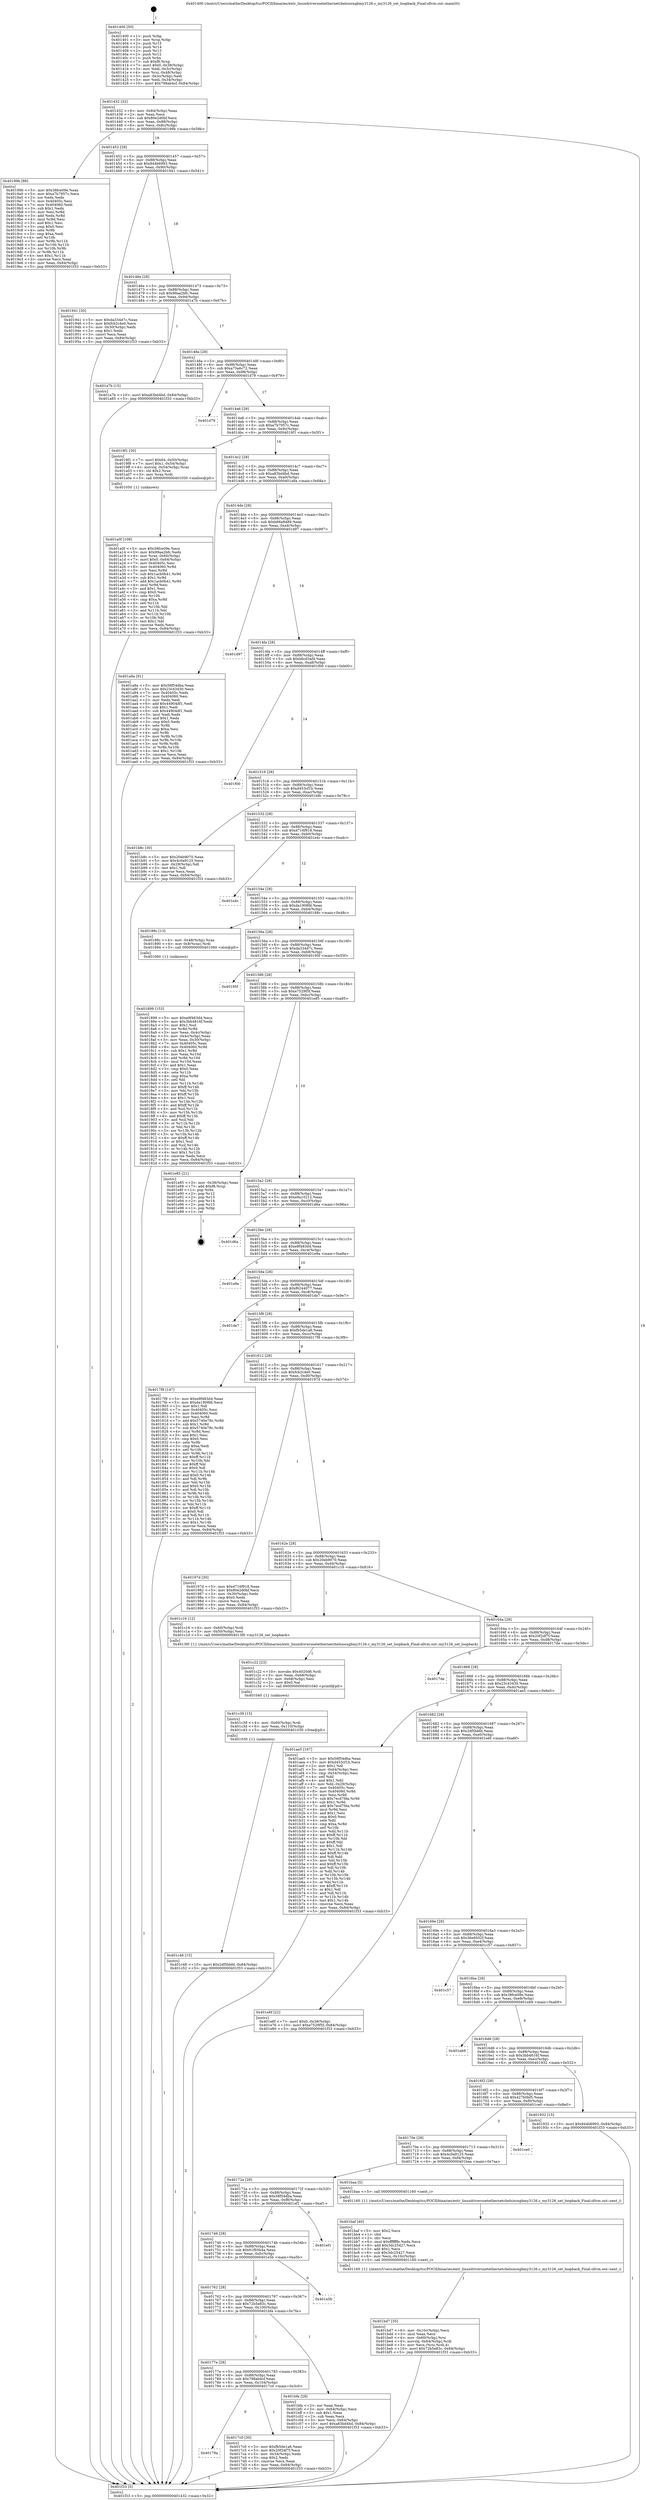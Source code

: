 digraph "0x401400" {
  label = "0x401400 (/mnt/c/Users/mathe/Desktop/tcc/POCII/binaries/extr_linuxdriversnetethernetchelsiocxgbmy3126.c_my3126_set_loopback_Final-ollvm.out::main(0))"
  labelloc = "t"
  node[shape=record]

  Entry [label="",width=0.3,height=0.3,shape=circle,fillcolor=black,style=filled]
  "0x401432" [label="{
     0x401432 [32]\l
     | [instrs]\l
     &nbsp;&nbsp;0x401432 \<+6\>: mov -0x84(%rbp),%eax\l
     &nbsp;&nbsp;0x401438 \<+2\>: mov %eax,%ecx\l
     &nbsp;&nbsp;0x40143a \<+6\>: sub $0x80e2d0bf,%ecx\l
     &nbsp;&nbsp;0x401440 \<+6\>: mov %eax,-0x88(%rbp)\l
     &nbsp;&nbsp;0x401446 \<+6\>: mov %ecx,-0x8c(%rbp)\l
     &nbsp;&nbsp;0x40144c \<+6\>: je 000000000040199b \<main+0x59b\>\l
  }"]
  "0x40199b" [label="{
     0x40199b [86]\l
     | [instrs]\l
     &nbsp;&nbsp;0x40199b \<+5\>: mov $0x38fce09e,%eax\l
     &nbsp;&nbsp;0x4019a0 \<+5\>: mov $0xa7b7957c,%ecx\l
     &nbsp;&nbsp;0x4019a5 \<+2\>: xor %edx,%edx\l
     &nbsp;&nbsp;0x4019a7 \<+7\>: mov 0x40405c,%esi\l
     &nbsp;&nbsp;0x4019ae \<+7\>: mov 0x404060,%edi\l
     &nbsp;&nbsp;0x4019b5 \<+3\>: sub $0x1,%edx\l
     &nbsp;&nbsp;0x4019b8 \<+3\>: mov %esi,%r8d\l
     &nbsp;&nbsp;0x4019bb \<+3\>: add %edx,%r8d\l
     &nbsp;&nbsp;0x4019be \<+4\>: imul %r8d,%esi\l
     &nbsp;&nbsp;0x4019c2 \<+3\>: and $0x1,%esi\l
     &nbsp;&nbsp;0x4019c5 \<+3\>: cmp $0x0,%esi\l
     &nbsp;&nbsp;0x4019c8 \<+4\>: sete %r9b\l
     &nbsp;&nbsp;0x4019cc \<+3\>: cmp $0xa,%edi\l
     &nbsp;&nbsp;0x4019cf \<+4\>: setl %r10b\l
     &nbsp;&nbsp;0x4019d3 \<+3\>: mov %r9b,%r11b\l
     &nbsp;&nbsp;0x4019d6 \<+3\>: and %r10b,%r11b\l
     &nbsp;&nbsp;0x4019d9 \<+3\>: xor %r10b,%r9b\l
     &nbsp;&nbsp;0x4019dc \<+3\>: or %r9b,%r11b\l
     &nbsp;&nbsp;0x4019df \<+4\>: test $0x1,%r11b\l
     &nbsp;&nbsp;0x4019e3 \<+3\>: cmovne %ecx,%eax\l
     &nbsp;&nbsp;0x4019e6 \<+6\>: mov %eax,-0x84(%rbp)\l
     &nbsp;&nbsp;0x4019ec \<+5\>: jmp 0000000000401f33 \<main+0xb33\>\l
  }"]
  "0x401452" [label="{
     0x401452 [28]\l
     | [instrs]\l
     &nbsp;&nbsp;0x401452 \<+5\>: jmp 0000000000401457 \<main+0x57\>\l
     &nbsp;&nbsp;0x401457 \<+6\>: mov -0x88(%rbp),%eax\l
     &nbsp;&nbsp;0x40145d \<+5\>: sub $0x844b6993,%eax\l
     &nbsp;&nbsp;0x401462 \<+6\>: mov %eax,-0x90(%rbp)\l
     &nbsp;&nbsp;0x401468 \<+6\>: je 0000000000401941 \<main+0x541\>\l
  }"]
  Exit [label="",width=0.3,height=0.3,shape=circle,fillcolor=black,style=filled,peripheries=2]
  "0x401941" [label="{
     0x401941 [30]\l
     | [instrs]\l
     &nbsp;&nbsp;0x401941 \<+5\>: mov $0xda334d7c,%eax\l
     &nbsp;&nbsp;0x401946 \<+5\>: mov $0xfcb2c4e0,%ecx\l
     &nbsp;&nbsp;0x40194b \<+3\>: mov -0x30(%rbp),%edx\l
     &nbsp;&nbsp;0x40194e \<+3\>: cmp $0x1,%edx\l
     &nbsp;&nbsp;0x401951 \<+3\>: cmovl %ecx,%eax\l
     &nbsp;&nbsp;0x401954 \<+6\>: mov %eax,-0x84(%rbp)\l
     &nbsp;&nbsp;0x40195a \<+5\>: jmp 0000000000401f33 \<main+0xb33\>\l
  }"]
  "0x40146e" [label="{
     0x40146e [28]\l
     | [instrs]\l
     &nbsp;&nbsp;0x40146e \<+5\>: jmp 0000000000401473 \<main+0x73\>\l
     &nbsp;&nbsp;0x401473 \<+6\>: mov -0x88(%rbp),%eax\l
     &nbsp;&nbsp;0x401479 \<+5\>: sub $0x99aa2bfc,%eax\l
     &nbsp;&nbsp;0x40147e \<+6\>: mov %eax,-0x94(%rbp)\l
     &nbsp;&nbsp;0x401484 \<+6\>: je 0000000000401a7b \<main+0x67b\>\l
  }"]
  "0x401c48" [label="{
     0x401c48 [15]\l
     | [instrs]\l
     &nbsp;&nbsp;0x401c48 \<+10\>: movl $0x2df5bbfd,-0x84(%rbp)\l
     &nbsp;&nbsp;0x401c52 \<+5\>: jmp 0000000000401f33 \<main+0xb33\>\l
  }"]
  "0x401a7b" [label="{
     0x401a7b [15]\l
     | [instrs]\l
     &nbsp;&nbsp;0x401a7b \<+10\>: movl $0xa83bd4bd,-0x84(%rbp)\l
     &nbsp;&nbsp;0x401a85 \<+5\>: jmp 0000000000401f33 \<main+0xb33\>\l
  }"]
  "0x40148a" [label="{
     0x40148a [28]\l
     | [instrs]\l
     &nbsp;&nbsp;0x40148a \<+5\>: jmp 000000000040148f \<main+0x8f\>\l
     &nbsp;&nbsp;0x40148f \<+6\>: mov -0x88(%rbp),%eax\l
     &nbsp;&nbsp;0x401495 \<+5\>: sub $0xa75a6c72,%eax\l
     &nbsp;&nbsp;0x40149a \<+6\>: mov %eax,-0x98(%rbp)\l
     &nbsp;&nbsp;0x4014a0 \<+6\>: je 0000000000401d79 \<main+0x979\>\l
  }"]
  "0x401c39" [label="{
     0x401c39 [15]\l
     | [instrs]\l
     &nbsp;&nbsp;0x401c39 \<+4\>: mov -0x60(%rbp),%rdi\l
     &nbsp;&nbsp;0x401c3d \<+6\>: mov %eax,-0x110(%rbp)\l
     &nbsp;&nbsp;0x401c43 \<+5\>: call 0000000000401030 \<free@plt\>\l
     | [calls]\l
     &nbsp;&nbsp;0x401030 \{1\} (unknown)\l
  }"]
  "0x401d79" [label="{
     0x401d79\l
  }", style=dashed]
  "0x4014a6" [label="{
     0x4014a6 [28]\l
     | [instrs]\l
     &nbsp;&nbsp;0x4014a6 \<+5\>: jmp 00000000004014ab \<main+0xab\>\l
     &nbsp;&nbsp;0x4014ab \<+6\>: mov -0x88(%rbp),%eax\l
     &nbsp;&nbsp;0x4014b1 \<+5\>: sub $0xa7b7957c,%eax\l
     &nbsp;&nbsp;0x4014b6 \<+6\>: mov %eax,-0x9c(%rbp)\l
     &nbsp;&nbsp;0x4014bc \<+6\>: je 00000000004019f1 \<main+0x5f1\>\l
  }"]
  "0x401c22" [label="{
     0x401c22 [23]\l
     | [instrs]\l
     &nbsp;&nbsp;0x401c22 \<+10\>: movabs $0x4020d6,%rdi\l
     &nbsp;&nbsp;0x401c2c \<+3\>: mov %eax,-0x68(%rbp)\l
     &nbsp;&nbsp;0x401c2f \<+3\>: mov -0x68(%rbp),%esi\l
     &nbsp;&nbsp;0x401c32 \<+2\>: mov $0x0,%al\l
     &nbsp;&nbsp;0x401c34 \<+5\>: call 0000000000401040 \<printf@plt\>\l
     | [calls]\l
     &nbsp;&nbsp;0x401040 \{1\} (unknown)\l
  }"]
  "0x4019f1" [label="{
     0x4019f1 [30]\l
     | [instrs]\l
     &nbsp;&nbsp;0x4019f1 \<+7\>: movl $0x64,-0x50(%rbp)\l
     &nbsp;&nbsp;0x4019f8 \<+7\>: movl $0x1,-0x54(%rbp)\l
     &nbsp;&nbsp;0x4019ff \<+4\>: movslq -0x54(%rbp),%rax\l
     &nbsp;&nbsp;0x401a03 \<+4\>: shl $0x2,%rax\l
     &nbsp;&nbsp;0x401a07 \<+3\>: mov %rax,%rdi\l
     &nbsp;&nbsp;0x401a0a \<+5\>: call 0000000000401050 \<malloc@plt\>\l
     | [calls]\l
     &nbsp;&nbsp;0x401050 \{1\} (unknown)\l
  }"]
  "0x4014c2" [label="{
     0x4014c2 [28]\l
     | [instrs]\l
     &nbsp;&nbsp;0x4014c2 \<+5\>: jmp 00000000004014c7 \<main+0xc7\>\l
     &nbsp;&nbsp;0x4014c7 \<+6\>: mov -0x88(%rbp),%eax\l
     &nbsp;&nbsp;0x4014cd \<+5\>: sub $0xa83bd4bd,%eax\l
     &nbsp;&nbsp;0x4014d2 \<+6\>: mov %eax,-0xa0(%rbp)\l
     &nbsp;&nbsp;0x4014d8 \<+6\>: je 0000000000401a8a \<main+0x68a\>\l
  }"]
  "0x401bd7" [label="{
     0x401bd7 [35]\l
     | [instrs]\l
     &nbsp;&nbsp;0x401bd7 \<+6\>: mov -0x10c(%rbp),%ecx\l
     &nbsp;&nbsp;0x401bdd \<+3\>: imul %eax,%ecx\l
     &nbsp;&nbsp;0x401be0 \<+4\>: mov -0x60(%rbp),%rsi\l
     &nbsp;&nbsp;0x401be4 \<+4\>: movslq -0x64(%rbp),%rdi\l
     &nbsp;&nbsp;0x401be8 \<+3\>: mov %ecx,(%rsi,%rdi,4)\l
     &nbsp;&nbsp;0x401beb \<+10\>: movl $0x72b5e83c,-0x84(%rbp)\l
     &nbsp;&nbsp;0x401bf5 \<+5\>: jmp 0000000000401f33 \<main+0xb33\>\l
  }"]
  "0x401a8a" [label="{
     0x401a8a [91]\l
     | [instrs]\l
     &nbsp;&nbsp;0x401a8a \<+5\>: mov $0x58f54dba,%eax\l
     &nbsp;&nbsp;0x401a8f \<+5\>: mov $0x23c43430,%ecx\l
     &nbsp;&nbsp;0x401a94 \<+7\>: mov 0x40405c,%edx\l
     &nbsp;&nbsp;0x401a9b \<+7\>: mov 0x404060,%esi\l
     &nbsp;&nbsp;0x401aa2 \<+2\>: mov %edx,%edi\l
     &nbsp;&nbsp;0x401aa4 \<+6\>: add $0x44904df1,%edi\l
     &nbsp;&nbsp;0x401aaa \<+3\>: sub $0x1,%edi\l
     &nbsp;&nbsp;0x401aad \<+6\>: sub $0x44904df1,%edi\l
     &nbsp;&nbsp;0x401ab3 \<+3\>: imul %edi,%edx\l
     &nbsp;&nbsp;0x401ab6 \<+3\>: and $0x1,%edx\l
     &nbsp;&nbsp;0x401ab9 \<+3\>: cmp $0x0,%edx\l
     &nbsp;&nbsp;0x401abc \<+4\>: sete %r8b\l
     &nbsp;&nbsp;0x401ac0 \<+3\>: cmp $0xa,%esi\l
     &nbsp;&nbsp;0x401ac3 \<+4\>: setl %r9b\l
     &nbsp;&nbsp;0x401ac7 \<+3\>: mov %r8b,%r10b\l
     &nbsp;&nbsp;0x401aca \<+3\>: and %r9b,%r10b\l
     &nbsp;&nbsp;0x401acd \<+3\>: xor %r9b,%r8b\l
     &nbsp;&nbsp;0x401ad0 \<+3\>: or %r8b,%r10b\l
     &nbsp;&nbsp;0x401ad3 \<+4\>: test $0x1,%r10b\l
     &nbsp;&nbsp;0x401ad7 \<+3\>: cmovne %ecx,%eax\l
     &nbsp;&nbsp;0x401ada \<+6\>: mov %eax,-0x84(%rbp)\l
     &nbsp;&nbsp;0x401ae0 \<+5\>: jmp 0000000000401f33 \<main+0xb33\>\l
  }"]
  "0x4014de" [label="{
     0x4014de [28]\l
     | [instrs]\l
     &nbsp;&nbsp;0x4014de \<+5\>: jmp 00000000004014e3 \<main+0xe3\>\l
     &nbsp;&nbsp;0x4014e3 \<+6\>: mov -0x88(%rbp),%eax\l
     &nbsp;&nbsp;0x4014e9 \<+5\>: sub $0xb66a8489,%eax\l
     &nbsp;&nbsp;0x4014ee \<+6\>: mov %eax,-0xa4(%rbp)\l
     &nbsp;&nbsp;0x4014f4 \<+6\>: je 0000000000401d97 \<main+0x997\>\l
  }"]
  "0x401baf" [label="{
     0x401baf [40]\l
     | [instrs]\l
     &nbsp;&nbsp;0x401baf \<+5\>: mov $0x2,%ecx\l
     &nbsp;&nbsp;0x401bb4 \<+1\>: cltd\l
     &nbsp;&nbsp;0x401bb5 \<+2\>: idiv %ecx\l
     &nbsp;&nbsp;0x401bb7 \<+6\>: imul $0xfffffffe,%edx,%ecx\l
     &nbsp;&nbsp;0x401bbd \<+6\>: add $0x3dc25427,%ecx\l
     &nbsp;&nbsp;0x401bc3 \<+3\>: add $0x1,%ecx\l
     &nbsp;&nbsp;0x401bc6 \<+6\>: sub $0x3dc25427,%ecx\l
     &nbsp;&nbsp;0x401bcc \<+6\>: mov %ecx,-0x10c(%rbp)\l
     &nbsp;&nbsp;0x401bd2 \<+5\>: call 0000000000401160 \<next_i\>\l
     | [calls]\l
     &nbsp;&nbsp;0x401160 \{1\} (/mnt/c/Users/mathe/Desktop/tcc/POCII/binaries/extr_linuxdriversnetethernetchelsiocxgbmy3126.c_my3126_set_loopback_Final-ollvm.out::next_i)\l
  }"]
  "0x401d97" [label="{
     0x401d97\l
  }", style=dashed]
  "0x4014fa" [label="{
     0x4014fa [28]\l
     | [instrs]\l
     &nbsp;&nbsp;0x4014fa \<+5\>: jmp 00000000004014ff \<main+0xff\>\l
     &nbsp;&nbsp;0x4014ff \<+6\>: mov -0x88(%rbp),%eax\l
     &nbsp;&nbsp;0x401505 \<+5\>: sub $0xb6cd3af4,%eax\l
     &nbsp;&nbsp;0x40150a \<+6\>: mov %eax,-0xa8(%rbp)\l
     &nbsp;&nbsp;0x401510 \<+6\>: je 0000000000401f00 \<main+0xb00\>\l
  }"]
  "0x401a0f" [label="{
     0x401a0f [108]\l
     | [instrs]\l
     &nbsp;&nbsp;0x401a0f \<+5\>: mov $0x38fce09e,%ecx\l
     &nbsp;&nbsp;0x401a14 \<+5\>: mov $0x99aa2bfc,%edx\l
     &nbsp;&nbsp;0x401a19 \<+4\>: mov %rax,-0x60(%rbp)\l
     &nbsp;&nbsp;0x401a1d \<+7\>: movl $0x0,-0x64(%rbp)\l
     &nbsp;&nbsp;0x401a24 \<+7\>: mov 0x40405c,%esi\l
     &nbsp;&nbsp;0x401a2b \<+8\>: mov 0x404060,%r8d\l
     &nbsp;&nbsp;0x401a33 \<+3\>: mov %esi,%r9d\l
     &nbsp;&nbsp;0x401a36 \<+7\>: sub $0x1acb0b41,%r9d\l
     &nbsp;&nbsp;0x401a3d \<+4\>: sub $0x1,%r9d\l
     &nbsp;&nbsp;0x401a41 \<+7\>: add $0x1acb0b41,%r9d\l
     &nbsp;&nbsp;0x401a48 \<+4\>: imul %r9d,%esi\l
     &nbsp;&nbsp;0x401a4c \<+3\>: and $0x1,%esi\l
     &nbsp;&nbsp;0x401a4f \<+3\>: cmp $0x0,%esi\l
     &nbsp;&nbsp;0x401a52 \<+4\>: sete %r10b\l
     &nbsp;&nbsp;0x401a56 \<+4\>: cmp $0xa,%r8d\l
     &nbsp;&nbsp;0x401a5a \<+4\>: setl %r11b\l
     &nbsp;&nbsp;0x401a5e \<+3\>: mov %r10b,%bl\l
     &nbsp;&nbsp;0x401a61 \<+3\>: and %r11b,%bl\l
     &nbsp;&nbsp;0x401a64 \<+3\>: xor %r11b,%r10b\l
     &nbsp;&nbsp;0x401a67 \<+3\>: or %r10b,%bl\l
     &nbsp;&nbsp;0x401a6a \<+3\>: test $0x1,%bl\l
     &nbsp;&nbsp;0x401a6d \<+3\>: cmovne %edx,%ecx\l
     &nbsp;&nbsp;0x401a70 \<+6\>: mov %ecx,-0x84(%rbp)\l
     &nbsp;&nbsp;0x401a76 \<+5\>: jmp 0000000000401f33 \<main+0xb33\>\l
  }"]
  "0x401f00" [label="{
     0x401f00\l
  }", style=dashed]
  "0x401516" [label="{
     0x401516 [28]\l
     | [instrs]\l
     &nbsp;&nbsp;0x401516 \<+5\>: jmp 000000000040151b \<main+0x11b\>\l
     &nbsp;&nbsp;0x40151b \<+6\>: mov -0x88(%rbp),%eax\l
     &nbsp;&nbsp;0x401521 \<+5\>: sub $0xd453cf1b,%eax\l
     &nbsp;&nbsp;0x401526 \<+6\>: mov %eax,-0xac(%rbp)\l
     &nbsp;&nbsp;0x40152c \<+6\>: je 0000000000401b8c \<main+0x78c\>\l
  }"]
  "0x401899" [label="{
     0x401899 [153]\l
     | [instrs]\l
     &nbsp;&nbsp;0x401899 \<+5\>: mov $0xe9f483d4,%ecx\l
     &nbsp;&nbsp;0x40189e \<+5\>: mov $0x3bb4816f,%edx\l
     &nbsp;&nbsp;0x4018a3 \<+3\>: mov $0x1,%sil\l
     &nbsp;&nbsp;0x4018a6 \<+3\>: xor %r8d,%r8d\l
     &nbsp;&nbsp;0x4018a9 \<+3\>: mov %eax,-0x4c(%rbp)\l
     &nbsp;&nbsp;0x4018ac \<+3\>: mov -0x4c(%rbp),%eax\l
     &nbsp;&nbsp;0x4018af \<+3\>: mov %eax,-0x30(%rbp)\l
     &nbsp;&nbsp;0x4018b2 \<+7\>: mov 0x40405c,%eax\l
     &nbsp;&nbsp;0x4018b9 \<+8\>: mov 0x404060,%r9d\l
     &nbsp;&nbsp;0x4018c1 \<+4\>: sub $0x1,%r8d\l
     &nbsp;&nbsp;0x4018c5 \<+3\>: mov %eax,%r10d\l
     &nbsp;&nbsp;0x4018c8 \<+3\>: add %r8d,%r10d\l
     &nbsp;&nbsp;0x4018cb \<+4\>: imul %r10d,%eax\l
     &nbsp;&nbsp;0x4018cf \<+3\>: and $0x1,%eax\l
     &nbsp;&nbsp;0x4018d2 \<+3\>: cmp $0x0,%eax\l
     &nbsp;&nbsp;0x4018d5 \<+4\>: sete %r11b\l
     &nbsp;&nbsp;0x4018d9 \<+4\>: cmp $0xa,%r9d\l
     &nbsp;&nbsp;0x4018dd \<+3\>: setl %bl\l
     &nbsp;&nbsp;0x4018e0 \<+3\>: mov %r11b,%r14b\l
     &nbsp;&nbsp;0x4018e3 \<+4\>: xor $0xff,%r14b\l
     &nbsp;&nbsp;0x4018e7 \<+3\>: mov %bl,%r15b\l
     &nbsp;&nbsp;0x4018ea \<+4\>: xor $0xff,%r15b\l
     &nbsp;&nbsp;0x4018ee \<+4\>: xor $0x1,%sil\l
     &nbsp;&nbsp;0x4018f2 \<+3\>: mov %r14b,%r12b\l
     &nbsp;&nbsp;0x4018f5 \<+4\>: and $0xff,%r12b\l
     &nbsp;&nbsp;0x4018f9 \<+3\>: and %sil,%r11b\l
     &nbsp;&nbsp;0x4018fc \<+3\>: mov %r15b,%r13b\l
     &nbsp;&nbsp;0x4018ff \<+4\>: and $0xff,%r13b\l
     &nbsp;&nbsp;0x401903 \<+3\>: and %sil,%bl\l
     &nbsp;&nbsp;0x401906 \<+3\>: or %r11b,%r12b\l
     &nbsp;&nbsp;0x401909 \<+3\>: or %bl,%r13b\l
     &nbsp;&nbsp;0x40190c \<+3\>: xor %r13b,%r12b\l
     &nbsp;&nbsp;0x40190f \<+3\>: or %r15b,%r14b\l
     &nbsp;&nbsp;0x401912 \<+4\>: xor $0xff,%r14b\l
     &nbsp;&nbsp;0x401916 \<+4\>: or $0x1,%sil\l
     &nbsp;&nbsp;0x40191a \<+3\>: and %sil,%r14b\l
     &nbsp;&nbsp;0x40191d \<+3\>: or %r14b,%r12b\l
     &nbsp;&nbsp;0x401920 \<+4\>: test $0x1,%r12b\l
     &nbsp;&nbsp;0x401924 \<+3\>: cmovne %edx,%ecx\l
     &nbsp;&nbsp;0x401927 \<+6\>: mov %ecx,-0x84(%rbp)\l
     &nbsp;&nbsp;0x40192d \<+5\>: jmp 0000000000401f33 \<main+0xb33\>\l
  }"]
  "0x401b8c" [label="{
     0x401b8c [30]\l
     | [instrs]\l
     &nbsp;&nbsp;0x401b8c \<+5\>: mov $0x20eb9070,%eax\l
     &nbsp;&nbsp;0x401b91 \<+5\>: mov $0x4c0a9125,%ecx\l
     &nbsp;&nbsp;0x401b96 \<+3\>: mov -0x29(%rbp),%dl\l
     &nbsp;&nbsp;0x401b99 \<+3\>: test $0x1,%dl\l
     &nbsp;&nbsp;0x401b9c \<+3\>: cmovne %ecx,%eax\l
     &nbsp;&nbsp;0x401b9f \<+6\>: mov %eax,-0x84(%rbp)\l
     &nbsp;&nbsp;0x401ba5 \<+5\>: jmp 0000000000401f33 \<main+0xb33\>\l
  }"]
  "0x401532" [label="{
     0x401532 [28]\l
     | [instrs]\l
     &nbsp;&nbsp;0x401532 \<+5\>: jmp 0000000000401537 \<main+0x137\>\l
     &nbsp;&nbsp;0x401537 \<+6\>: mov -0x88(%rbp),%eax\l
     &nbsp;&nbsp;0x40153d \<+5\>: sub $0xd716f918,%eax\l
     &nbsp;&nbsp;0x401542 \<+6\>: mov %eax,-0xb0(%rbp)\l
     &nbsp;&nbsp;0x401548 \<+6\>: je 0000000000401e4c \<main+0xa4c\>\l
  }"]
  "0x401400" [label="{
     0x401400 [50]\l
     | [instrs]\l
     &nbsp;&nbsp;0x401400 \<+1\>: push %rbp\l
     &nbsp;&nbsp;0x401401 \<+3\>: mov %rsp,%rbp\l
     &nbsp;&nbsp;0x401404 \<+2\>: push %r15\l
     &nbsp;&nbsp;0x401406 \<+2\>: push %r14\l
     &nbsp;&nbsp;0x401408 \<+2\>: push %r13\l
     &nbsp;&nbsp;0x40140a \<+2\>: push %r12\l
     &nbsp;&nbsp;0x40140c \<+1\>: push %rbx\l
     &nbsp;&nbsp;0x40140d \<+7\>: sub $0xf8,%rsp\l
     &nbsp;&nbsp;0x401414 \<+7\>: movl $0x0,-0x38(%rbp)\l
     &nbsp;&nbsp;0x40141b \<+3\>: mov %edi,-0x3c(%rbp)\l
     &nbsp;&nbsp;0x40141e \<+4\>: mov %rsi,-0x48(%rbp)\l
     &nbsp;&nbsp;0x401422 \<+3\>: mov -0x3c(%rbp),%edi\l
     &nbsp;&nbsp;0x401425 \<+3\>: mov %edi,-0x34(%rbp)\l
     &nbsp;&nbsp;0x401428 \<+10\>: movl $0x798ab4cf,-0x84(%rbp)\l
  }"]
  "0x401e4c" [label="{
     0x401e4c\l
  }", style=dashed]
  "0x40154e" [label="{
     0x40154e [28]\l
     | [instrs]\l
     &nbsp;&nbsp;0x40154e \<+5\>: jmp 0000000000401553 \<main+0x153\>\l
     &nbsp;&nbsp;0x401553 \<+6\>: mov -0x88(%rbp),%eax\l
     &nbsp;&nbsp;0x401559 \<+5\>: sub $0xda1908fd,%eax\l
     &nbsp;&nbsp;0x40155e \<+6\>: mov %eax,-0xb4(%rbp)\l
     &nbsp;&nbsp;0x401564 \<+6\>: je 000000000040188c \<main+0x48c\>\l
  }"]
  "0x401f33" [label="{
     0x401f33 [5]\l
     | [instrs]\l
     &nbsp;&nbsp;0x401f33 \<+5\>: jmp 0000000000401432 \<main+0x32\>\l
  }"]
  "0x40188c" [label="{
     0x40188c [13]\l
     | [instrs]\l
     &nbsp;&nbsp;0x40188c \<+4\>: mov -0x48(%rbp),%rax\l
     &nbsp;&nbsp;0x401890 \<+4\>: mov 0x8(%rax),%rdi\l
     &nbsp;&nbsp;0x401894 \<+5\>: call 0000000000401060 \<atoi@plt\>\l
     | [calls]\l
     &nbsp;&nbsp;0x401060 \{1\} (unknown)\l
  }"]
  "0x40156a" [label="{
     0x40156a [28]\l
     | [instrs]\l
     &nbsp;&nbsp;0x40156a \<+5\>: jmp 000000000040156f \<main+0x16f\>\l
     &nbsp;&nbsp;0x40156f \<+6\>: mov -0x88(%rbp),%eax\l
     &nbsp;&nbsp;0x401575 \<+5\>: sub $0xda334d7c,%eax\l
     &nbsp;&nbsp;0x40157a \<+6\>: mov %eax,-0xb8(%rbp)\l
     &nbsp;&nbsp;0x401580 \<+6\>: je 000000000040195f \<main+0x55f\>\l
  }"]
  "0x40179a" [label="{
     0x40179a\l
  }", style=dashed]
  "0x40195f" [label="{
     0x40195f\l
  }", style=dashed]
  "0x401586" [label="{
     0x401586 [28]\l
     | [instrs]\l
     &nbsp;&nbsp;0x401586 \<+5\>: jmp 000000000040158b \<main+0x18b\>\l
     &nbsp;&nbsp;0x40158b \<+6\>: mov -0x88(%rbp),%eax\l
     &nbsp;&nbsp;0x401591 \<+5\>: sub $0xe7529f5f,%eax\l
     &nbsp;&nbsp;0x401596 \<+6\>: mov %eax,-0xbc(%rbp)\l
     &nbsp;&nbsp;0x40159c \<+6\>: je 0000000000401e85 \<main+0xa85\>\l
  }"]
  "0x4017c0" [label="{
     0x4017c0 [30]\l
     | [instrs]\l
     &nbsp;&nbsp;0x4017c0 \<+5\>: mov $0xfb5de1a6,%eax\l
     &nbsp;&nbsp;0x4017c5 \<+5\>: mov $0x20f2df7f,%ecx\l
     &nbsp;&nbsp;0x4017ca \<+3\>: mov -0x34(%rbp),%edx\l
     &nbsp;&nbsp;0x4017cd \<+3\>: cmp $0x2,%edx\l
     &nbsp;&nbsp;0x4017d0 \<+3\>: cmovne %ecx,%eax\l
     &nbsp;&nbsp;0x4017d3 \<+6\>: mov %eax,-0x84(%rbp)\l
     &nbsp;&nbsp;0x4017d9 \<+5\>: jmp 0000000000401f33 \<main+0xb33\>\l
  }"]
  "0x401e85" [label="{
     0x401e85 [21]\l
     | [instrs]\l
     &nbsp;&nbsp;0x401e85 \<+3\>: mov -0x38(%rbp),%eax\l
     &nbsp;&nbsp;0x401e88 \<+7\>: add $0xf8,%rsp\l
     &nbsp;&nbsp;0x401e8f \<+1\>: pop %rbx\l
     &nbsp;&nbsp;0x401e90 \<+2\>: pop %r12\l
     &nbsp;&nbsp;0x401e92 \<+2\>: pop %r13\l
     &nbsp;&nbsp;0x401e94 \<+2\>: pop %r14\l
     &nbsp;&nbsp;0x401e96 \<+2\>: pop %r15\l
     &nbsp;&nbsp;0x401e98 \<+1\>: pop %rbp\l
     &nbsp;&nbsp;0x401e99 \<+1\>: ret\l
  }"]
  "0x4015a2" [label="{
     0x4015a2 [28]\l
     | [instrs]\l
     &nbsp;&nbsp;0x4015a2 \<+5\>: jmp 00000000004015a7 \<main+0x1a7\>\l
     &nbsp;&nbsp;0x4015a7 \<+6\>: mov -0x88(%rbp),%eax\l
     &nbsp;&nbsp;0x4015ad \<+5\>: sub $0xe9a10212,%eax\l
     &nbsp;&nbsp;0x4015b2 \<+6\>: mov %eax,-0xc0(%rbp)\l
     &nbsp;&nbsp;0x4015b8 \<+6\>: je 0000000000401d6a \<main+0x96a\>\l
  }"]
  "0x40177e" [label="{
     0x40177e [28]\l
     | [instrs]\l
     &nbsp;&nbsp;0x40177e \<+5\>: jmp 0000000000401783 \<main+0x383\>\l
     &nbsp;&nbsp;0x401783 \<+6\>: mov -0x88(%rbp),%eax\l
     &nbsp;&nbsp;0x401789 \<+5\>: sub $0x798ab4cf,%eax\l
     &nbsp;&nbsp;0x40178e \<+6\>: mov %eax,-0x104(%rbp)\l
     &nbsp;&nbsp;0x401794 \<+6\>: je 00000000004017c0 \<main+0x3c0\>\l
  }"]
  "0x401d6a" [label="{
     0x401d6a\l
  }", style=dashed]
  "0x4015be" [label="{
     0x4015be [28]\l
     | [instrs]\l
     &nbsp;&nbsp;0x4015be \<+5\>: jmp 00000000004015c3 \<main+0x1c3\>\l
     &nbsp;&nbsp;0x4015c3 \<+6\>: mov -0x88(%rbp),%eax\l
     &nbsp;&nbsp;0x4015c9 \<+5\>: sub $0xe9f483d4,%eax\l
     &nbsp;&nbsp;0x4015ce \<+6\>: mov %eax,-0xc4(%rbp)\l
     &nbsp;&nbsp;0x4015d4 \<+6\>: je 0000000000401e9a \<main+0xa9a\>\l
  }"]
  "0x401bfa" [label="{
     0x401bfa [28]\l
     | [instrs]\l
     &nbsp;&nbsp;0x401bfa \<+2\>: xor %eax,%eax\l
     &nbsp;&nbsp;0x401bfc \<+3\>: mov -0x64(%rbp),%ecx\l
     &nbsp;&nbsp;0x401bff \<+3\>: sub $0x1,%eax\l
     &nbsp;&nbsp;0x401c02 \<+2\>: sub %eax,%ecx\l
     &nbsp;&nbsp;0x401c04 \<+3\>: mov %ecx,-0x64(%rbp)\l
     &nbsp;&nbsp;0x401c07 \<+10\>: movl $0xa83bd4bd,-0x84(%rbp)\l
     &nbsp;&nbsp;0x401c11 \<+5\>: jmp 0000000000401f33 \<main+0xb33\>\l
  }"]
  "0x401e9a" [label="{
     0x401e9a\l
  }", style=dashed]
  "0x4015da" [label="{
     0x4015da [28]\l
     | [instrs]\l
     &nbsp;&nbsp;0x4015da \<+5\>: jmp 00000000004015df \<main+0x1df\>\l
     &nbsp;&nbsp;0x4015df \<+6\>: mov -0x88(%rbp),%eax\l
     &nbsp;&nbsp;0x4015e5 \<+5\>: sub $0xf6244077,%eax\l
     &nbsp;&nbsp;0x4015ea \<+6\>: mov %eax,-0xc8(%rbp)\l
     &nbsp;&nbsp;0x4015f0 \<+6\>: je 0000000000401de7 \<main+0x9e7\>\l
  }"]
  "0x401762" [label="{
     0x401762 [28]\l
     | [instrs]\l
     &nbsp;&nbsp;0x401762 \<+5\>: jmp 0000000000401767 \<main+0x367\>\l
     &nbsp;&nbsp;0x401767 \<+6\>: mov -0x88(%rbp),%eax\l
     &nbsp;&nbsp;0x40176d \<+5\>: sub $0x72b5e83c,%eax\l
     &nbsp;&nbsp;0x401772 \<+6\>: mov %eax,-0x100(%rbp)\l
     &nbsp;&nbsp;0x401778 \<+6\>: je 0000000000401bfa \<main+0x7fa\>\l
  }"]
  "0x401de7" [label="{
     0x401de7\l
  }", style=dashed]
  "0x4015f6" [label="{
     0x4015f6 [28]\l
     | [instrs]\l
     &nbsp;&nbsp;0x4015f6 \<+5\>: jmp 00000000004015fb \<main+0x1fb\>\l
     &nbsp;&nbsp;0x4015fb \<+6\>: mov -0x88(%rbp),%eax\l
     &nbsp;&nbsp;0x401601 \<+5\>: sub $0xfb5de1a6,%eax\l
     &nbsp;&nbsp;0x401606 \<+6\>: mov %eax,-0xcc(%rbp)\l
     &nbsp;&nbsp;0x40160c \<+6\>: je 00000000004017f9 \<main+0x3f9\>\l
  }"]
  "0x401e5b" [label="{
     0x401e5b\l
  }", style=dashed]
  "0x4017f9" [label="{
     0x4017f9 [147]\l
     | [instrs]\l
     &nbsp;&nbsp;0x4017f9 \<+5\>: mov $0xe9f483d4,%eax\l
     &nbsp;&nbsp;0x4017fe \<+5\>: mov $0xda1908fd,%ecx\l
     &nbsp;&nbsp;0x401803 \<+2\>: mov $0x1,%dl\l
     &nbsp;&nbsp;0x401805 \<+7\>: mov 0x40405c,%esi\l
     &nbsp;&nbsp;0x40180c \<+7\>: mov 0x404060,%edi\l
     &nbsp;&nbsp;0x401813 \<+3\>: mov %esi,%r8d\l
     &nbsp;&nbsp;0x401816 \<+7\>: add $0x5740e78c,%r8d\l
     &nbsp;&nbsp;0x40181d \<+4\>: sub $0x1,%r8d\l
     &nbsp;&nbsp;0x401821 \<+7\>: sub $0x5740e78c,%r8d\l
     &nbsp;&nbsp;0x401828 \<+4\>: imul %r8d,%esi\l
     &nbsp;&nbsp;0x40182c \<+3\>: and $0x1,%esi\l
     &nbsp;&nbsp;0x40182f \<+3\>: cmp $0x0,%esi\l
     &nbsp;&nbsp;0x401832 \<+4\>: sete %r9b\l
     &nbsp;&nbsp;0x401836 \<+3\>: cmp $0xa,%edi\l
     &nbsp;&nbsp;0x401839 \<+4\>: setl %r10b\l
     &nbsp;&nbsp;0x40183d \<+3\>: mov %r9b,%r11b\l
     &nbsp;&nbsp;0x401840 \<+4\>: xor $0xff,%r11b\l
     &nbsp;&nbsp;0x401844 \<+3\>: mov %r10b,%bl\l
     &nbsp;&nbsp;0x401847 \<+3\>: xor $0xff,%bl\l
     &nbsp;&nbsp;0x40184a \<+3\>: xor $0x0,%dl\l
     &nbsp;&nbsp;0x40184d \<+3\>: mov %r11b,%r14b\l
     &nbsp;&nbsp;0x401850 \<+4\>: and $0x0,%r14b\l
     &nbsp;&nbsp;0x401854 \<+3\>: and %dl,%r9b\l
     &nbsp;&nbsp;0x401857 \<+3\>: mov %bl,%r15b\l
     &nbsp;&nbsp;0x40185a \<+4\>: and $0x0,%r15b\l
     &nbsp;&nbsp;0x40185e \<+3\>: and %dl,%r10b\l
     &nbsp;&nbsp;0x401861 \<+3\>: or %r9b,%r14b\l
     &nbsp;&nbsp;0x401864 \<+3\>: or %r10b,%r15b\l
     &nbsp;&nbsp;0x401867 \<+3\>: xor %r15b,%r14b\l
     &nbsp;&nbsp;0x40186a \<+3\>: or %bl,%r11b\l
     &nbsp;&nbsp;0x40186d \<+4\>: xor $0xff,%r11b\l
     &nbsp;&nbsp;0x401871 \<+3\>: or $0x0,%dl\l
     &nbsp;&nbsp;0x401874 \<+3\>: and %dl,%r11b\l
     &nbsp;&nbsp;0x401877 \<+3\>: or %r11b,%r14b\l
     &nbsp;&nbsp;0x40187a \<+4\>: test $0x1,%r14b\l
     &nbsp;&nbsp;0x40187e \<+3\>: cmovne %ecx,%eax\l
     &nbsp;&nbsp;0x401881 \<+6\>: mov %eax,-0x84(%rbp)\l
     &nbsp;&nbsp;0x401887 \<+5\>: jmp 0000000000401f33 \<main+0xb33\>\l
  }"]
  "0x401612" [label="{
     0x401612 [28]\l
     | [instrs]\l
     &nbsp;&nbsp;0x401612 \<+5\>: jmp 0000000000401617 \<main+0x217\>\l
     &nbsp;&nbsp;0x401617 \<+6\>: mov -0x88(%rbp),%eax\l
     &nbsp;&nbsp;0x40161d \<+5\>: sub $0xfcb2c4e0,%eax\l
     &nbsp;&nbsp;0x401622 \<+6\>: mov %eax,-0xd0(%rbp)\l
     &nbsp;&nbsp;0x401628 \<+6\>: je 000000000040197d \<main+0x57d\>\l
  }"]
  "0x401746" [label="{
     0x401746 [28]\l
     | [instrs]\l
     &nbsp;&nbsp;0x401746 \<+5\>: jmp 000000000040174b \<main+0x34b\>\l
     &nbsp;&nbsp;0x40174b \<+6\>: mov -0x88(%rbp),%eax\l
     &nbsp;&nbsp;0x401751 \<+5\>: sub $0x61f93b4a,%eax\l
     &nbsp;&nbsp;0x401756 \<+6\>: mov %eax,-0xfc(%rbp)\l
     &nbsp;&nbsp;0x40175c \<+6\>: je 0000000000401e5b \<main+0xa5b\>\l
  }"]
  "0x40197d" [label="{
     0x40197d [30]\l
     | [instrs]\l
     &nbsp;&nbsp;0x40197d \<+5\>: mov $0xd716f918,%eax\l
     &nbsp;&nbsp;0x401982 \<+5\>: mov $0x80e2d0bf,%ecx\l
     &nbsp;&nbsp;0x401987 \<+3\>: mov -0x30(%rbp),%edx\l
     &nbsp;&nbsp;0x40198a \<+3\>: cmp $0x0,%edx\l
     &nbsp;&nbsp;0x40198d \<+3\>: cmove %ecx,%eax\l
     &nbsp;&nbsp;0x401990 \<+6\>: mov %eax,-0x84(%rbp)\l
     &nbsp;&nbsp;0x401996 \<+5\>: jmp 0000000000401f33 \<main+0xb33\>\l
  }"]
  "0x40162e" [label="{
     0x40162e [28]\l
     | [instrs]\l
     &nbsp;&nbsp;0x40162e \<+5\>: jmp 0000000000401633 \<main+0x233\>\l
     &nbsp;&nbsp;0x401633 \<+6\>: mov -0x88(%rbp),%eax\l
     &nbsp;&nbsp;0x401639 \<+5\>: sub $0x20eb9070,%eax\l
     &nbsp;&nbsp;0x40163e \<+6\>: mov %eax,-0xd4(%rbp)\l
     &nbsp;&nbsp;0x401644 \<+6\>: je 0000000000401c16 \<main+0x816\>\l
  }"]
  "0x401ef1" [label="{
     0x401ef1\l
  }", style=dashed]
  "0x401c16" [label="{
     0x401c16 [12]\l
     | [instrs]\l
     &nbsp;&nbsp;0x401c16 \<+4\>: mov -0x60(%rbp),%rdi\l
     &nbsp;&nbsp;0x401c1a \<+3\>: mov -0x50(%rbp),%esi\l
     &nbsp;&nbsp;0x401c1d \<+5\>: call 00000000004013f0 \<my3126_set_loopback\>\l
     | [calls]\l
     &nbsp;&nbsp;0x4013f0 \{1\} (/mnt/c/Users/mathe/Desktop/tcc/POCII/binaries/extr_linuxdriversnetethernetchelsiocxgbmy3126.c_my3126_set_loopback_Final-ollvm.out::my3126_set_loopback)\l
  }"]
  "0x40164a" [label="{
     0x40164a [28]\l
     | [instrs]\l
     &nbsp;&nbsp;0x40164a \<+5\>: jmp 000000000040164f \<main+0x24f\>\l
     &nbsp;&nbsp;0x40164f \<+6\>: mov -0x88(%rbp),%eax\l
     &nbsp;&nbsp;0x401655 \<+5\>: sub $0x20f2df7f,%eax\l
     &nbsp;&nbsp;0x40165a \<+6\>: mov %eax,-0xd8(%rbp)\l
     &nbsp;&nbsp;0x401660 \<+6\>: je 00000000004017de \<main+0x3de\>\l
  }"]
  "0x40172a" [label="{
     0x40172a [28]\l
     | [instrs]\l
     &nbsp;&nbsp;0x40172a \<+5\>: jmp 000000000040172f \<main+0x32f\>\l
     &nbsp;&nbsp;0x40172f \<+6\>: mov -0x88(%rbp),%eax\l
     &nbsp;&nbsp;0x401735 \<+5\>: sub $0x58f54dba,%eax\l
     &nbsp;&nbsp;0x40173a \<+6\>: mov %eax,-0xf8(%rbp)\l
     &nbsp;&nbsp;0x401740 \<+6\>: je 0000000000401ef1 \<main+0xaf1\>\l
  }"]
  "0x4017de" [label="{
     0x4017de\l
  }", style=dashed]
  "0x401666" [label="{
     0x401666 [28]\l
     | [instrs]\l
     &nbsp;&nbsp;0x401666 \<+5\>: jmp 000000000040166b \<main+0x26b\>\l
     &nbsp;&nbsp;0x40166b \<+6\>: mov -0x88(%rbp),%eax\l
     &nbsp;&nbsp;0x401671 \<+5\>: sub $0x23c43430,%eax\l
     &nbsp;&nbsp;0x401676 \<+6\>: mov %eax,-0xdc(%rbp)\l
     &nbsp;&nbsp;0x40167c \<+6\>: je 0000000000401ae5 \<main+0x6e5\>\l
  }"]
  "0x401baa" [label="{
     0x401baa [5]\l
     | [instrs]\l
     &nbsp;&nbsp;0x401baa \<+5\>: call 0000000000401160 \<next_i\>\l
     | [calls]\l
     &nbsp;&nbsp;0x401160 \{1\} (/mnt/c/Users/mathe/Desktop/tcc/POCII/binaries/extr_linuxdriversnetethernetchelsiocxgbmy3126.c_my3126_set_loopback_Final-ollvm.out::next_i)\l
  }"]
  "0x401ae5" [label="{
     0x401ae5 [167]\l
     | [instrs]\l
     &nbsp;&nbsp;0x401ae5 \<+5\>: mov $0x58f54dba,%eax\l
     &nbsp;&nbsp;0x401aea \<+5\>: mov $0xd453cf1b,%ecx\l
     &nbsp;&nbsp;0x401aef \<+2\>: mov $0x1,%dl\l
     &nbsp;&nbsp;0x401af1 \<+3\>: mov -0x64(%rbp),%esi\l
     &nbsp;&nbsp;0x401af4 \<+3\>: cmp -0x54(%rbp),%esi\l
     &nbsp;&nbsp;0x401af7 \<+4\>: setl %dil\l
     &nbsp;&nbsp;0x401afb \<+4\>: and $0x1,%dil\l
     &nbsp;&nbsp;0x401aff \<+4\>: mov %dil,-0x29(%rbp)\l
     &nbsp;&nbsp;0x401b03 \<+7\>: mov 0x40405c,%esi\l
     &nbsp;&nbsp;0x401b0a \<+8\>: mov 0x404060,%r8d\l
     &nbsp;&nbsp;0x401b12 \<+3\>: mov %esi,%r9d\l
     &nbsp;&nbsp;0x401b15 \<+7\>: sub $0x7ecd7fda,%r9d\l
     &nbsp;&nbsp;0x401b1c \<+4\>: sub $0x1,%r9d\l
     &nbsp;&nbsp;0x401b20 \<+7\>: add $0x7ecd7fda,%r9d\l
     &nbsp;&nbsp;0x401b27 \<+4\>: imul %r9d,%esi\l
     &nbsp;&nbsp;0x401b2b \<+3\>: and $0x1,%esi\l
     &nbsp;&nbsp;0x401b2e \<+3\>: cmp $0x0,%esi\l
     &nbsp;&nbsp;0x401b31 \<+4\>: sete %dil\l
     &nbsp;&nbsp;0x401b35 \<+4\>: cmp $0xa,%r8d\l
     &nbsp;&nbsp;0x401b39 \<+4\>: setl %r10b\l
     &nbsp;&nbsp;0x401b3d \<+3\>: mov %dil,%r11b\l
     &nbsp;&nbsp;0x401b40 \<+4\>: xor $0xff,%r11b\l
     &nbsp;&nbsp;0x401b44 \<+3\>: mov %r10b,%bl\l
     &nbsp;&nbsp;0x401b47 \<+3\>: xor $0xff,%bl\l
     &nbsp;&nbsp;0x401b4a \<+3\>: xor $0x1,%dl\l
     &nbsp;&nbsp;0x401b4d \<+3\>: mov %r11b,%r14b\l
     &nbsp;&nbsp;0x401b50 \<+4\>: and $0xff,%r14b\l
     &nbsp;&nbsp;0x401b54 \<+3\>: and %dl,%dil\l
     &nbsp;&nbsp;0x401b57 \<+3\>: mov %bl,%r15b\l
     &nbsp;&nbsp;0x401b5a \<+4\>: and $0xff,%r15b\l
     &nbsp;&nbsp;0x401b5e \<+3\>: and %dl,%r10b\l
     &nbsp;&nbsp;0x401b61 \<+3\>: or %dil,%r14b\l
     &nbsp;&nbsp;0x401b64 \<+3\>: or %r10b,%r15b\l
     &nbsp;&nbsp;0x401b67 \<+3\>: xor %r15b,%r14b\l
     &nbsp;&nbsp;0x401b6a \<+3\>: or %bl,%r11b\l
     &nbsp;&nbsp;0x401b6d \<+4\>: xor $0xff,%r11b\l
     &nbsp;&nbsp;0x401b71 \<+3\>: or $0x1,%dl\l
     &nbsp;&nbsp;0x401b74 \<+3\>: and %dl,%r11b\l
     &nbsp;&nbsp;0x401b77 \<+3\>: or %r11b,%r14b\l
     &nbsp;&nbsp;0x401b7a \<+4\>: test $0x1,%r14b\l
     &nbsp;&nbsp;0x401b7e \<+3\>: cmovne %ecx,%eax\l
     &nbsp;&nbsp;0x401b81 \<+6\>: mov %eax,-0x84(%rbp)\l
     &nbsp;&nbsp;0x401b87 \<+5\>: jmp 0000000000401f33 \<main+0xb33\>\l
  }"]
  "0x401682" [label="{
     0x401682 [28]\l
     | [instrs]\l
     &nbsp;&nbsp;0x401682 \<+5\>: jmp 0000000000401687 \<main+0x287\>\l
     &nbsp;&nbsp;0x401687 \<+6\>: mov -0x88(%rbp),%eax\l
     &nbsp;&nbsp;0x40168d \<+5\>: sub $0x2df5bbfd,%eax\l
     &nbsp;&nbsp;0x401692 \<+6\>: mov %eax,-0xe0(%rbp)\l
     &nbsp;&nbsp;0x401698 \<+6\>: je 0000000000401e6f \<main+0xa6f\>\l
  }"]
  "0x40170e" [label="{
     0x40170e [28]\l
     | [instrs]\l
     &nbsp;&nbsp;0x40170e \<+5\>: jmp 0000000000401713 \<main+0x313\>\l
     &nbsp;&nbsp;0x401713 \<+6\>: mov -0x88(%rbp),%eax\l
     &nbsp;&nbsp;0x401719 \<+5\>: sub $0x4c0a9125,%eax\l
     &nbsp;&nbsp;0x40171e \<+6\>: mov %eax,-0xf4(%rbp)\l
     &nbsp;&nbsp;0x401724 \<+6\>: je 0000000000401baa \<main+0x7aa\>\l
  }"]
  "0x401e6f" [label="{
     0x401e6f [22]\l
     | [instrs]\l
     &nbsp;&nbsp;0x401e6f \<+7\>: movl $0x0,-0x38(%rbp)\l
     &nbsp;&nbsp;0x401e76 \<+10\>: movl $0xe7529f5f,-0x84(%rbp)\l
     &nbsp;&nbsp;0x401e80 \<+5\>: jmp 0000000000401f33 \<main+0xb33\>\l
  }"]
  "0x40169e" [label="{
     0x40169e [28]\l
     | [instrs]\l
     &nbsp;&nbsp;0x40169e \<+5\>: jmp 00000000004016a3 \<main+0x2a3\>\l
     &nbsp;&nbsp;0x4016a3 \<+6\>: mov -0x88(%rbp),%eax\l
     &nbsp;&nbsp;0x4016a9 \<+5\>: sub $0x36e9502f,%eax\l
     &nbsp;&nbsp;0x4016ae \<+6\>: mov %eax,-0xe4(%rbp)\l
     &nbsp;&nbsp;0x4016b4 \<+6\>: je 0000000000401c57 \<main+0x857\>\l
  }"]
  "0x401ce0" [label="{
     0x401ce0\l
  }", style=dashed]
  "0x401c57" [label="{
     0x401c57\l
  }", style=dashed]
  "0x4016ba" [label="{
     0x4016ba [28]\l
     | [instrs]\l
     &nbsp;&nbsp;0x4016ba \<+5\>: jmp 00000000004016bf \<main+0x2bf\>\l
     &nbsp;&nbsp;0x4016bf \<+6\>: mov -0x88(%rbp),%eax\l
     &nbsp;&nbsp;0x4016c5 \<+5\>: sub $0x38fce09e,%eax\l
     &nbsp;&nbsp;0x4016ca \<+6\>: mov %eax,-0xe8(%rbp)\l
     &nbsp;&nbsp;0x4016d0 \<+6\>: je 0000000000401eb9 \<main+0xab9\>\l
  }"]
  "0x4016f2" [label="{
     0x4016f2 [28]\l
     | [instrs]\l
     &nbsp;&nbsp;0x4016f2 \<+5\>: jmp 00000000004016f7 \<main+0x2f7\>\l
     &nbsp;&nbsp;0x4016f7 \<+6\>: mov -0x88(%rbp),%eax\l
     &nbsp;&nbsp;0x4016fd \<+5\>: sub $0x427b0bf5,%eax\l
     &nbsp;&nbsp;0x401702 \<+6\>: mov %eax,-0xf0(%rbp)\l
     &nbsp;&nbsp;0x401708 \<+6\>: je 0000000000401ce0 \<main+0x8e0\>\l
  }"]
  "0x401eb9" [label="{
     0x401eb9\l
  }", style=dashed]
  "0x4016d6" [label="{
     0x4016d6 [28]\l
     | [instrs]\l
     &nbsp;&nbsp;0x4016d6 \<+5\>: jmp 00000000004016db \<main+0x2db\>\l
     &nbsp;&nbsp;0x4016db \<+6\>: mov -0x88(%rbp),%eax\l
     &nbsp;&nbsp;0x4016e1 \<+5\>: sub $0x3bb4816f,%eax\l
     &nbsp;&nbsp;0x4016e6 \<+6\>: mov %eax,-0xec(%rbp)\l
     &nbsp;&nbsp;0x4016ec \<+6\>: je 0000000000401932 \<main+0x532\>\l
  }"]
  "0x401932" [label="{
     0x401932 [15]\l
     | [instrs]\l
     &nbsp;&nbsp;0x401932 \<+10\>: movl $0x844b6993,-0x84(%rbp)\l
     &nbsp;&nbsp;0x40193c \<+5\>: jmp 0000000000401f33 \<main+0xb33\>\l
  }"]
  Entry -> "0x401400" [label=" 1"]
  "0x401432" -> "0x40199b" [label=" 1"]
  "0x401432" -> "0x401452" [label=" 19"]
  "0x401e85" -> Exit [label=" 1"]
  "0x401452" -> "0x401941" [label=" 1"]
  "0x401452" -> "0x40146e" [label=" 18"]
  "0x401e6f" -> "0x401f33" [label=" 1"]
  "0x40146e" -> "0x401a7b" [label=" 1"]
  "0x40146e" -> "0x40148a" [label=" 17"]
  "0x401c48" -> "0x401f33" [label=" 1"]
  "0x40148a" -> "0x401d79" [label=" 0"]
  "0x40148a" -> "0x4014a6" [label=" 17"]
  "0x401c39" -> "0x401c48" [label=" 1"]
  "0x4014a6" -> "0x4019f1" [label=" 1"]
  "0x4014a6" -> "0x4014c2" [label=" 16"]
  "0x401c22" -> "0x401c39" [label=" 1"]
  "0x4014c2" -> "0x401a8a" [label=" 2"]
  "0x4014c2" -> "0x4014de" [label=" 14"]
  "0x401c16" -> "0x401c22" [label=" 1"]
  "0x4014de" -> "0x401d97" [label=" 0"]
  "0x4014de" -> "0x4014fa" [label=" 14"]
  "0x401bfa" -> "0x401f33" [label=" 1"]
  "0x4014fa" -> "0x401f00" [label=" 0"]
  "0x4014fa" -> "0x401516" [label=" 14"]
  "0x401bd7" -> "0x401f33" [label=" 1"]
  "0x401516" -> "0x401b8c" [label=" 2"]
  "0x401516" -> "0x401532" [label=" 12"]
  "0x401baf" -> "0x401bd7" [label=" 1"]
  "0x401532" -> "0x401e4c" [label=" 0"]
  "0x401532" -> "0x40154e" [label=" 12"]
  "0x401baa" -> "0x401baf" [label=" 1"]
  "0x40154e" -> "0x40188c" [label=" 1"]
  "0x40154e" -> "0x40156a" [label=" 11"]
  "0x401b8c" -> "0x401f33" [label=" 2"]
  "0x40156a" -> "0x40195f" [label=" 0"]
  "0x40156a" -> "0x401586" [label=" 11"]
  "0x401ae5" -> "0x401f33" [label=" 2"]
  "0x401586" -> "0x401e85" [label=" 1"]
  "0x401586" -> "0x4015a2" [label=" 10"]
  "0x401a8a" -> "0x401f33" [label=" 2"]
  "0x4015a2" -> "0x401d6a" [label=" 0"]
  "0x4015a2" -> "0x4015be" [label=" 10"]
  "0x401a0f" -> "0x401f33" [label=" 1"]
  "0x4015be" -> "0x401e9a" [label=" 0"]
  "0x4015be" -> "0x4015da" [label=" 10"]
  "0x4019f1" -> "0x401a0f" [label=" 1"]
  "0x4015da" -> "0x401de7" [label=" 0"]
  "0x4015da" -> "0x4015f6" [label=" 10"]
  "0x40197d" -> "0x401f33" [label=" 1"]
  "0x4015f6" -> "0x4017f9" [label=" 1"]
  "0x4015f6" -> "0x401612" [label=" 9"]
  "0x401941" -> "0x401f33" [label=" 1"]
  "0x401612" -> "0x40197d" [label=" 1"]
  "0x401612" -> "0x40162e" [label=" 8"]
  "0x401899" -> "0x401f33" [label=" 1"]
  "0x40162e" -> "0x401c16" [label=" 1"]
  "0x40162e" -> "0x40164a" [label=" 7"]
  "0x40188c" -> "0x401899" [label=" 1"]
  "0x40164a" -> "0x4017de" [label=" 0"]
  "0x40164a" -> "0x401666" [label=" 7"]
  "0x401f33" -> "0x401432" [label=" 19"]
  "0x401666" -> "0x401ae5" [label=" 2"]
  "0x401666" -> "0x401682" [label=" 5"]
  "0x401400" -> "0x401432" [label=" 1"]
  "0x401682" -> "0x401e6f" [label=" 1"]
  "0x401682" -> "0x40169e" [label=" 4"]
  "0x40177e" -> "0x40179a" [label=" 0"]
  "0x40169e" -> "0x401c57" [label=" 0"]
  "0x40169e" -> "0x4016ba" [label=" 4"]
  "0x40177e" -> "0x4017c0" [label=" 1"]
  "0x4016ba" -> "0x401eb9" [label=" 0"]
  "0x4016ba" -> "0x4016d6" [label=" 4"]
  "0x401762" -> "0x40177e" [label=" 1"]
  "0x4016d6" -> "0x401932" [label=" 1"]
  "0x4016d6" -> "0x4016f2" [label=" 3"]
  "0x401a7b" -> "0x401f33" [label=" 1"]
  "0x4016f2" -> "0x401ce0" [label=" 0"]
  "0x4016f2" -> "0x40170e" [label=" 3"]
  "0x4017c0" -> "0x401f33" [label=" 1"]
  "0x40170e" -> "0x401baa" [label=" 1"]
  "0x40170e" -> "0x40172a" [label=" 2"]
  "0x4017f9" -> "0x401f33" [label=" 1"]
  "0x40172a" -> "0x401ef1" [label=" 0"]
  "0x40172a" -> "0x401746" [label=" 2"]
  "0x401932" -> "0x401f33" [label=" 1"]
  "0x401746" -> "0x401e5b" [label=" 0"]
  "0x401746" -> "0x401762" [label=" 2"]
  "0x40199b" -> "0x401f33" [label=" 1"]
  "0x401762" -> "0x401bfa" [label=" 1"]
}
